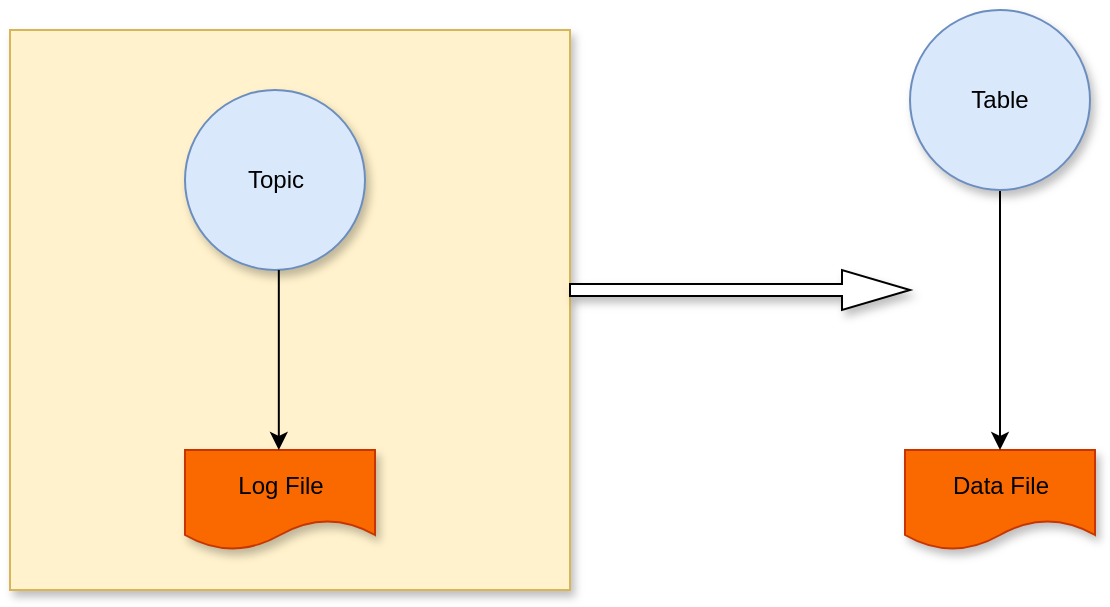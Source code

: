 <mxfile version="15.3.7" type="github">
  <diagram id="5w8WeW0E0EGXetPe3Mmg" name="Page-1">
    <mxGraphModel dx="1011" dy="462" grid="1" gridSize="10" guides="1" tooltips="1" connect="1" arrows="1" fold="1" page="1" pageScale="1" pageWidth="827" pageHeight="1169" math="0" shadow="0">
      <root>
        <mxCell id="0" />
        <mxCell id="1" parent="0" />
        <mxCell id="hs472DTzqqM4UGg1ShII-47" value="" style="whiteSpace=wrap;html=1;aspect=fixed;shadow=1;fillColor=#fff2cc;strokeColor=#d6b656;" vertex="1" parent="1">
          <mxGeometry x="170" y="300" width="280" height="280" as="geometry" />
        </mxCell>
        <mxCell id="hs472DTzqqM4UGg1ShII-48" value="Topic" style="ellipse;whiteSpace=wrap;html=1;aspect=fixed;shadow=1;fillColor=#dae8fc;strokeColor=#6c8ebf;" vertex="1" parent="1">
          <mxGeometry x="257.5" y="330" width="90" height="90" as="geometry" />
        </mxCell>
        <mxCell id="hs472DTzqqM4UGg1ShII-49" value="Log File" style="shape=document;whiteSpace=wrap;html=1;boundedLbl=1;shadow=1;fillColor=#fa6800;strokeColor=#C73500;fontColor=#000000;" vertex="1" parent="1">
          <mxGeometry x="257.5" y="510" width="95" height="50" as="geometry" />
        </mxCell>
        <mxCell id="hs472DTzqqM4UGg1ShII-50" value="" style="endArrow=classic;html=1;" edge="1" parent="1">
          <mxGeometry width="50" height="50" relative="1" as="geometry">
            <mxPoint x="304.41" y="420" as="sourcePoint" />
            <mxPoint x="304.41" y="510" as="targetPoint" />
          </mxGeometry>
        </mxCell>
        <mxCell id="hs472DTzqqM4UGg1ShII-51" value="" style="shape=singleArrow;whiteSpace=wrap;html=1;shadow=1;" vertex="1" parent="1">
          <mxGeometry x="450" y="420" width="170" height="20" as="geometry" />
        </mxCell>
        <mxCell id="hs472DTzqqM4UGg1ShII-53" value="Data File" style="shape=document;whiteSpace=wrap;html=1;boundedLbl=1;shadow=1;fillColor=#fa6800;strokeColor=#C73500;fontColor=#000000;" vertex="1" parent="1">
          <mxGeometry x="617.5" y="510" width="95" height="50" as="geometry" />
        </mxCell>
        <mxCell id="hs472DTzqqM4UGg1ShII-56" style="edgeStyle=orthogonalEdgeStyle;rounded=0;orthogonalLoop=1;jettySize=auto;html=1;entryX=0.5;entryY=0;entryDx=0;entryDy=0;" edge="1" parent="1" source="hs472DTzqqM4UGg1ShII-54" target="hs472DTzqqM4UGg1ShII-53">
          <mxGeometry relative="1" as="geometry" />
        </mxCell>
        <mxCell id="hs472DTzqqM4UGg1ShII-54" value="Table" style="ellipse;whiteSpace=wrap;html=1;aspect=fixed;shadow=1;fillColor=#dae8fc;strokeColor=#6c8ebf;" vertex="1" parent="1">
          <mxGeometry x="620" y="290" width="90" height="90" as="geometry" />
        </mxCell>
      </root>
    </mxGraphModel>
  </diagram>
</mxfile>
